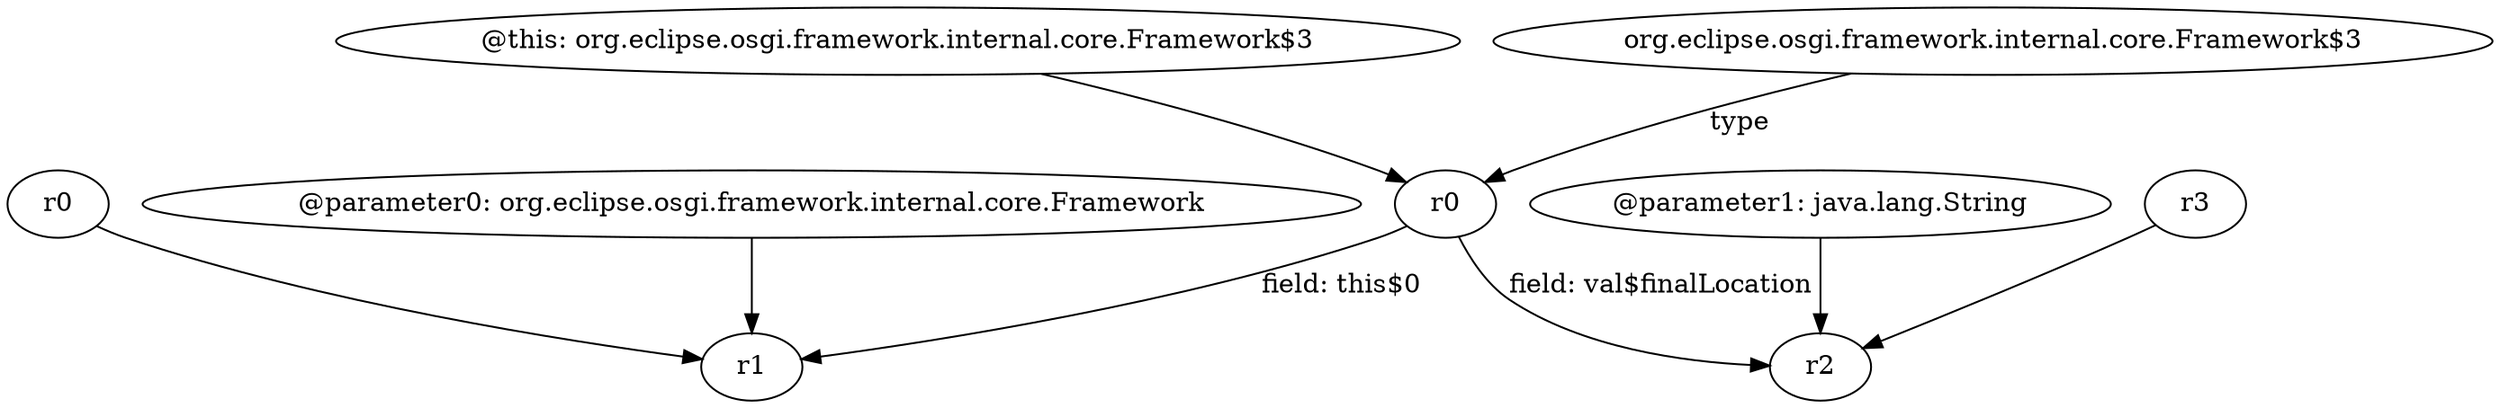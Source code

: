 digraph g {
0[label="@parameter0: org.eclipse.osgi.framework.internal.core.Framework"]
1[label="r1"]
0->1[label=""]
2[label="r0"]
2->1[label=""]
3[label="@parameter1: java.lang.String"]
4[label="r2"]
3->4[label=""]
5[label="@this: org.eclipse.osgi.framework.internal.core.Framework$3"]
6[label="r0"]
5->6[label=""]
6->1[label="field: this$0"]
6->4[label="field: val$finalLocation"]
7[label="r3"]
7->4[label=""]
8[label="org.eclipse.osgi.framework.internal.core.Framework$3"]
8->6[label="type"]
}